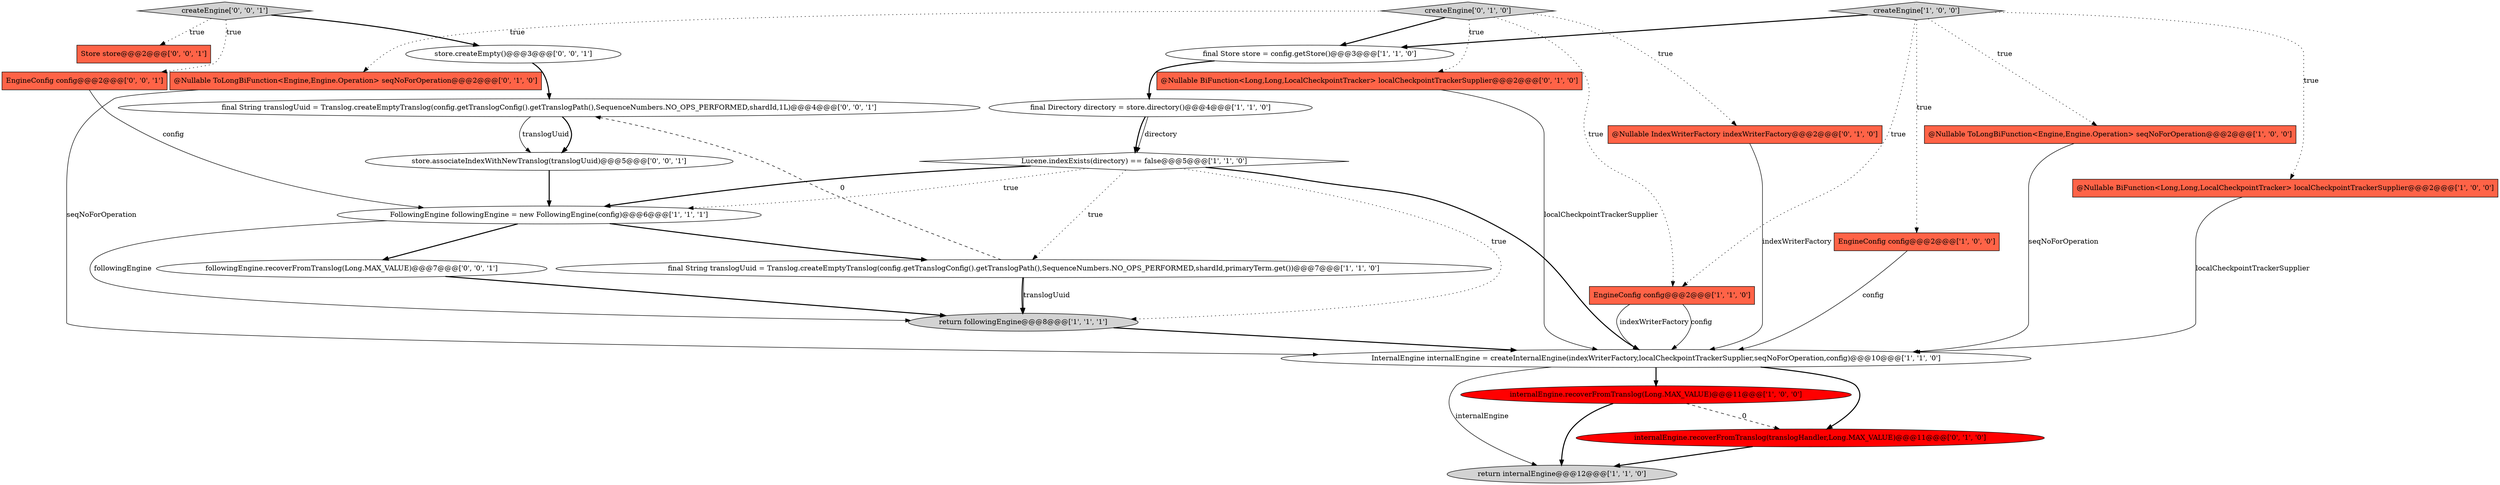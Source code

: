 digraph {
25 [style = filled, label = "store.createEmpty()@@@3@@@['0', '0', '1']", fillcolor = white, shape = ellipse image = "AAA0AAABBB3BBB"];
5 [style = filled, label = "final Store store = config.getStore()@@@3@@@['1', '1', '0']", fillcolor = white, shape = ellipse image = "AAA0AAABBB1BBB"];
13 [style = filled, label = "InternalEngine internalEngine = createInternalEngine(indexWriterFactory,localCheckpointTrackerSupplier,seqNoForOperation,config)@@@10@@@['1', '1', '0']", fillcolor = white, shape = ellipse image = "AAA0AAABBB1BBB"];
17 [style = filled, label = "createEngine['0', '1', '0']", fillcolor = lightgray, shape = diamond image = "AAA0AAABBB2BBB"];
12 [style = filled, label = "createEngine['1', '0', '0']", fillcolor = lightgray, shape = diamond image = "AAA0AAABBB1BBB"];
11 [style = filled, label = "return followingEngine@@@8@@@['1', '1', '1']", fillcolor = lightgray, shape = ellipse image = "AAA0AAABBB1BBB"];
15 [style = filled, label = "@Nullable ToLongBiFunction<Engine,Engine.Operation> seqNoForOperation@@@2@@@['0', '1', '0']", fillcolor = tomato, shape = box image = "AAA0AAABBB2BBB"];
4 [style = filled, label = "internalEngine.recoverFromTranslog(Long.MAX_VALUE)@@@11@@@['1', '0', '0']", fillcolor = red, shape = ellipse image = "AAA1AAABBB1BBB"];
6 [style = filled, label = "final Directory directory = store.directory()@@@4@@@['1', '1', '0']", fillcolor = white, shape = ellipse image = "AAA0AAABBB1BBB"];
9 [style = filled, label = "@Nullable ToLongBiFunction<Engine,Engine.Operation> seqNoForOperation@@@2@@@['1', '0', '0']", fillcolor = tomato, shape = box image = "AAA0AAABBB1BBB"];
3 [style = filled, label = "FollowingEngine followingEngine = new FollowingEngine(config)@@@6@@@['1', '1', '1']", fillcolor = white, shape = ellipse image = "AAA0AAABBB1BBB"];
1 [style = filled, label = "return internalEngine@@@12@@@['1', '1', '0']", fillcolor = lightgray, shape = ellipse image = "AAA0AAABBB1BBB"];
8 [style = filled, label = "@Nullable BiFunction<Long,Long,LocalCheckpointTracker> localCheckpointTrackerSupplier@@@2@@@['1', '0', '0']", fillcolor = tomato, shape = box image = "AAA0AAABBB1BBB"];
22 [style = filled, label = "Store store@@@2@@@['0', '0', '1']", fillcolor = tomato, shape = box image = "AAA0AAABBB3BBB"];
21 [style = filled, label = "store.associateIndexWithNewTranslog(translogUuid)@@@5@@@['0', '0', '1']", fillcolor = white, shape = ellipse image = "AAA0AAABBB3BBB"];
14 [style = filled, label = "@Nullable BiFunction<Long,Long,LocalCheckpointTracker> localCheckpointTrackerSupplier@@@2@@@['0', '1', '0']", fillcolor = tomato, shape = box image = "AAA0AAABBB2BBB"];
7 [style = filled, label = "final String translogUuid = Translog.createEmptyTranslog(config.getTranslogConfig().getTranslogPath(),SequenceNumbers.NO_OPS_PERFORMED,shardId,primaryTerm.get())@@@7@@@['1', '1', '0']", fillcolor = white, shape = ellipse image = "AAA0AAABBB1BBB"];
19 [style = filled, label = "followingEngine.recoverFromTranslog(Long.MAX_VALUE)@@@7@@@['0', '0', '1']", fillcolor = white, shape = ellipse image = "AAA0AAABBB3BBB"];
23 [style = filled, label = "createEngine['0', '0', '1']", fillcolor = lightgray, shape = diamond image = "AAA0AAABBB3BBB"];
2 [style = filled, label = "EngineConfig config@@@2@@@['1', '0', '0']", fillcolor = tomato, shape = box image = "AAA0AAABBB1BBB"];
16 [style = filled, label = "@Nullable IndexWriterFactory indexWriterFactory@@@2@@@['0', '1', '0']", fillcolor = tomato, shape = box image = "AAA0AAABBB2BBB"];
10 [style = filled, label = "EngineConfig config@@@2@@@['1', '1', '0']", fillcolor = tomato, shape = box image = "AAA0AAABBB1BBB"];
18 [style = filled, label = "internalEngine.recoverFromTranslog(translogHandler,Long.MAX_VALUE)@@@11@@@['0', '1', '0']", fillcolor = red, shape = ellipse image = "AAA1AAABBB2BBB"];
24 [style = filled, label = "final String translogUuid = Translog.createEmptyTranslog(config.getTranslogConfig().getTranslogPath(),SequenceNumbers.NO_OPS_PERFORMED,shardId,1L)@@@4@@@['0', '0', '1']", fillcolor = white, shape = ellipse image = "AAA0AAABBB3BBB"];
0 [style = filled, label = "Lucene.indexExists(directory) == false@@@5@@@['1', '1', '0']", fillcolor = white, shape = diamond image = "AAA0AAABBB1BBB"];
20 [style = filled, label = "EngineConfig config@@@2@@@['0', '0', '1']", fillcolor = tomato, shape = box image = "AAA0AAABBB3BBB"];
0->3 [style = bold, label=""];
8->13 [style = solid, label="localCheckpointTrackerSupplier"];
4->18 [style = dashed, label="0"];
23->25 [style = bold, label=""];
17->5 [style = bold, label=""];
24->21 [style = solid, label="translogUuid"];
7->11 [style = bold, label=""];
12->5 [style = bold, label=""];
0->13 [style = bold, label=""];
23->22 [style = dotted, label="true"];
12->8 [style = dotted, label="true"];
15->13 [style = solid, label="seqNoForOperation"];
12->2 [style = dotted, label="true"];
17->14 [style = dotted, label="true"];
6->0 [style = solid, label="directory"];
19->11 [style = bold, label=""];
10->13 [style = solid, label="indexWriterFactory"];
6->0 [style = bold, label=""];
17->16 [style = dotted, label="true"];
25->24 [style = bold, label=""];
17->10 [style = dotted, label="true"];
7->11 [style = solid, label="translogUuid"];
20->3 [style = solid, label="config"];
16->13 [style = solid, label="indexWriterFactory"];
23->20 [style = dotted, label="true"];
17->15 [style = dotted, label="true"];
13->1 [style = solid, label="internalEngine"];
5->6 [style = bold, label=""];
3->11 [style = solid, label="followingEngine"];
18->1 [style = bold, label=""];
3->7 [style = bold, label=""];
24->21 [style = bold, label=""];
3->19 [style = bold, label=""];
12->10 [style = dotted, label="true"];
7->24 [style = dashed, label="0"];
11->13 [style = bold, label=""];
10->13 [style = solid, label="config"];
9->13 [style = solid, label="seqNoForOperation"];
14->13 [style = solid, label="localCheckpointTrackerSupplier"];
4->1 [style = bold, label=""];
0->3 [style = dotted, label="true"];
0->11 [style = dotted, label="true"];
2->13 [style = solid, label="config"];
13->18 [style = bold, label=""];
0->7 [style = dotted, label="true"];
21->3 [style = bold, label=""];
12->9 [style = dotted, label="true"];
13->4 [style = bold, label=""];
}
